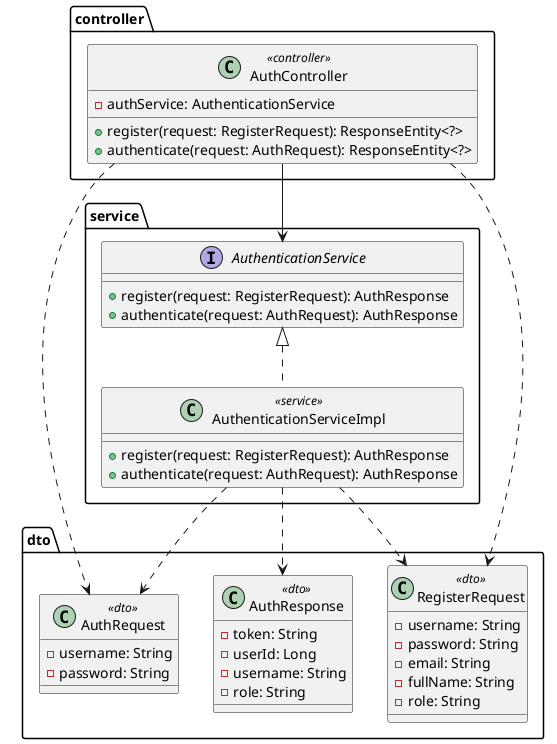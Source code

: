 @startuml
' Auth Module Class Diagram

' DTOs
package "dto" {
    class AuthRequest <<dto>> {
        - username: String
        - password: String
    }

    class AuthResponse <<dto>> {
        - token: String
        - userId: Long
        - username: String
        - role: String
    }

    class RegisterRequest <<dto>> {
        - username: String
        - password: String
        - email: String
        - fullName: String
        - role: String
    }
}

' Controller
package "controller" {
    class AuthController <<controller>> {
        - authService: AuthenticationService
        + register(request: RegisterRequest): ResponseEntity<?>
        + authenticate(request: AuthRequest): ResponseEntity<?>
    }
}

' Service
package "service" {
    interface AuthenticationService {
        + register(request: RegisterRequest): AuthResponse
        + authenticate(request: AuthRequest): AuthResponse
    }

    class AuthenticationServiceImpl <<service>> {
        + register(request: RegisterRequest): AuthResponse
        + authenticate(request: AuthRequest): AuthResponse
    }
}

' Relationships
AuthController --> AuthenticationService
AuthenticationServiceImpl .up.|> AuthenticationService
AuthController ..> RegisterRequest
AuthController ..> AuthRequest
AuthenticationServiceImpl ..> AuthResponse
AuthenticationServiceImpl ..> RegisterRequest
AuthenticationServiceImpl ..> AuthRequest

@enduml 